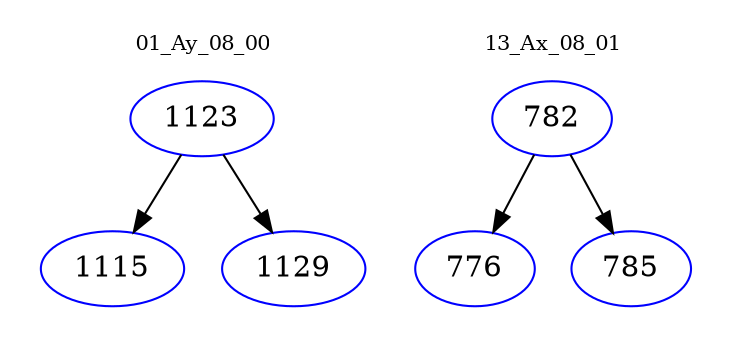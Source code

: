 digraph{
subgraph cluster_0 {
color = white
label = "01_Ay_08_00";
fontsize=10;
T0_1123 [label="1123", color="blue"]
T0_1123 -> T0_1115 [color="black"]
T0_1115 [label="1115", color="blue"]
T0_1123 -> T0_1129 [color="black"]
T0_1129 [label="1129", color="blue"]
}
subgraph cluster_1 {
color = white
label = "13_Ax_08_01";
fontsize=10;
T1_782 [label="782", color="blue"]
T1_782 -> T1_776 [color="black"]
T1_776 [label="776", color="blue"]
T1_782 -> T1_785 [color="black"]
T1_785 [label="785", color="blue"]
}
}
